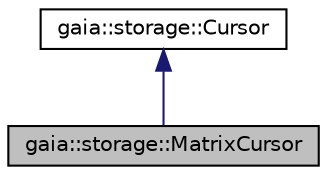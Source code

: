 digraph G
{
  edge [fontname="Helvetica",fontsize="10",labelfontname="Helvetica",labelfontsize="10"];
  node [fontname="Helvetica",fontsize="10",shape=record];
  Node1 [label="gaia::storage::MatrixCursor",height=0.2,width=0.4,color="black", fillcolor="grey75", style="filled" fontcolor="black"];
  Node2 -> Node1 [dir=back,color="midnightblue",fontsize="10",style="solid",fontname="Helvetica"];
  Node2 [label="gaia::storage::Cursor",height=0.2,width=0.4,color="black", fillcolor="white", style="filled",URL="$de/de8/classgaia_1_1storage_1_1_cursor.html",tooltip="This class provides random read-write access to the result set returned by a database query..."];
}
